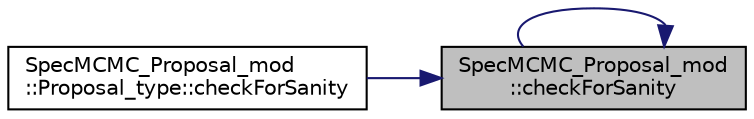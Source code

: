 digraph "SpecMCMC_Proposal_mod::checkForSanity"
{
 // LATEX_PDF_SIZE
  edge [fontname="Helvetica",fontsize="10",labelfontname="Helvetica",labelfontsize="10"];
  node [fontname="Helvetica",fontsize="10",shape=record];
  rankdir="RL";
  Node1 [label="SpecMCMC_Proposal_mod\l::checkForSanity",height=0.2,width=0.4,color="black", fillcolor="grey75", style="filled", fontcolor="black",tooltip=" "];
  Node1 -> Node2 [dir="back",color="midnightblue",fontsize="10",style="solid",fontname="Helvetica"];
  Node2 [label="SpecMCMC_Proposal_mod\l::Proposal_type::checkForSanity",height=0.2,width=0.4,color="black", fillcolor="white", style="filled",URL="$structSpecMCMC__Proposal__mod_1_1Proposal__type.html#a5ff735d848417e3f15fead461db159f9",tooltip=" "];
  Node1 -> Node1 [dir="back",color="midnightblue",fontsize="10",style="solid",fontname="Helvetica"];
}
